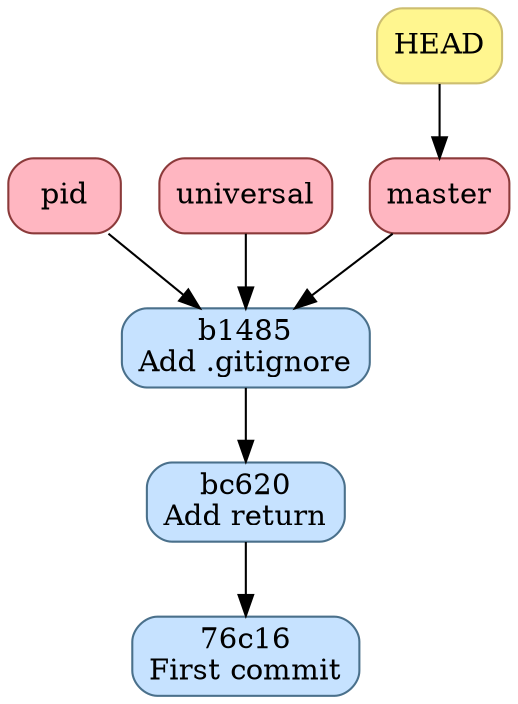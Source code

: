 digraph "git history" {
  "master" [shape="box",style="rounded,filled",color="indianred4", fillcolor="lightpink", label="master"];
  "master" -> "b1485";
  "pid" [shape="box",style="rounded,filled",color="indianred4", fillcolor="lightpink", label="pid"];
  "pid" -> "b1485";
  "universal" [shape="box",style="rounded,filled",color="indianred4", fillcolor="lightpink", label="universal"];
  "universal" -> "b1485";
  "HEAD" [shape="box",style="rounded,filled",color="lightgoldenrod3", fillcolor="khaki1", label="HEAD"];
  "HEAD" -> "master";
  "b1485" [shape="box",style="rounded,filled",color="skyblue4", fillcolor="slategray1", label="b1485\nAdd .gitignore"];
  "b1485" -> "bc620";
  "bc620" [shape="box",style="rounded,filled",color="skyblue4", fillcolor="slategray1", label="bc620\nAdd return"];
  "bc620" -> "76c16";
  "76c16" [shape="box",style="rounded,filled",color="skyblue4", fillcolor="slategray1", label="76c16\nFirst commit"];
}
